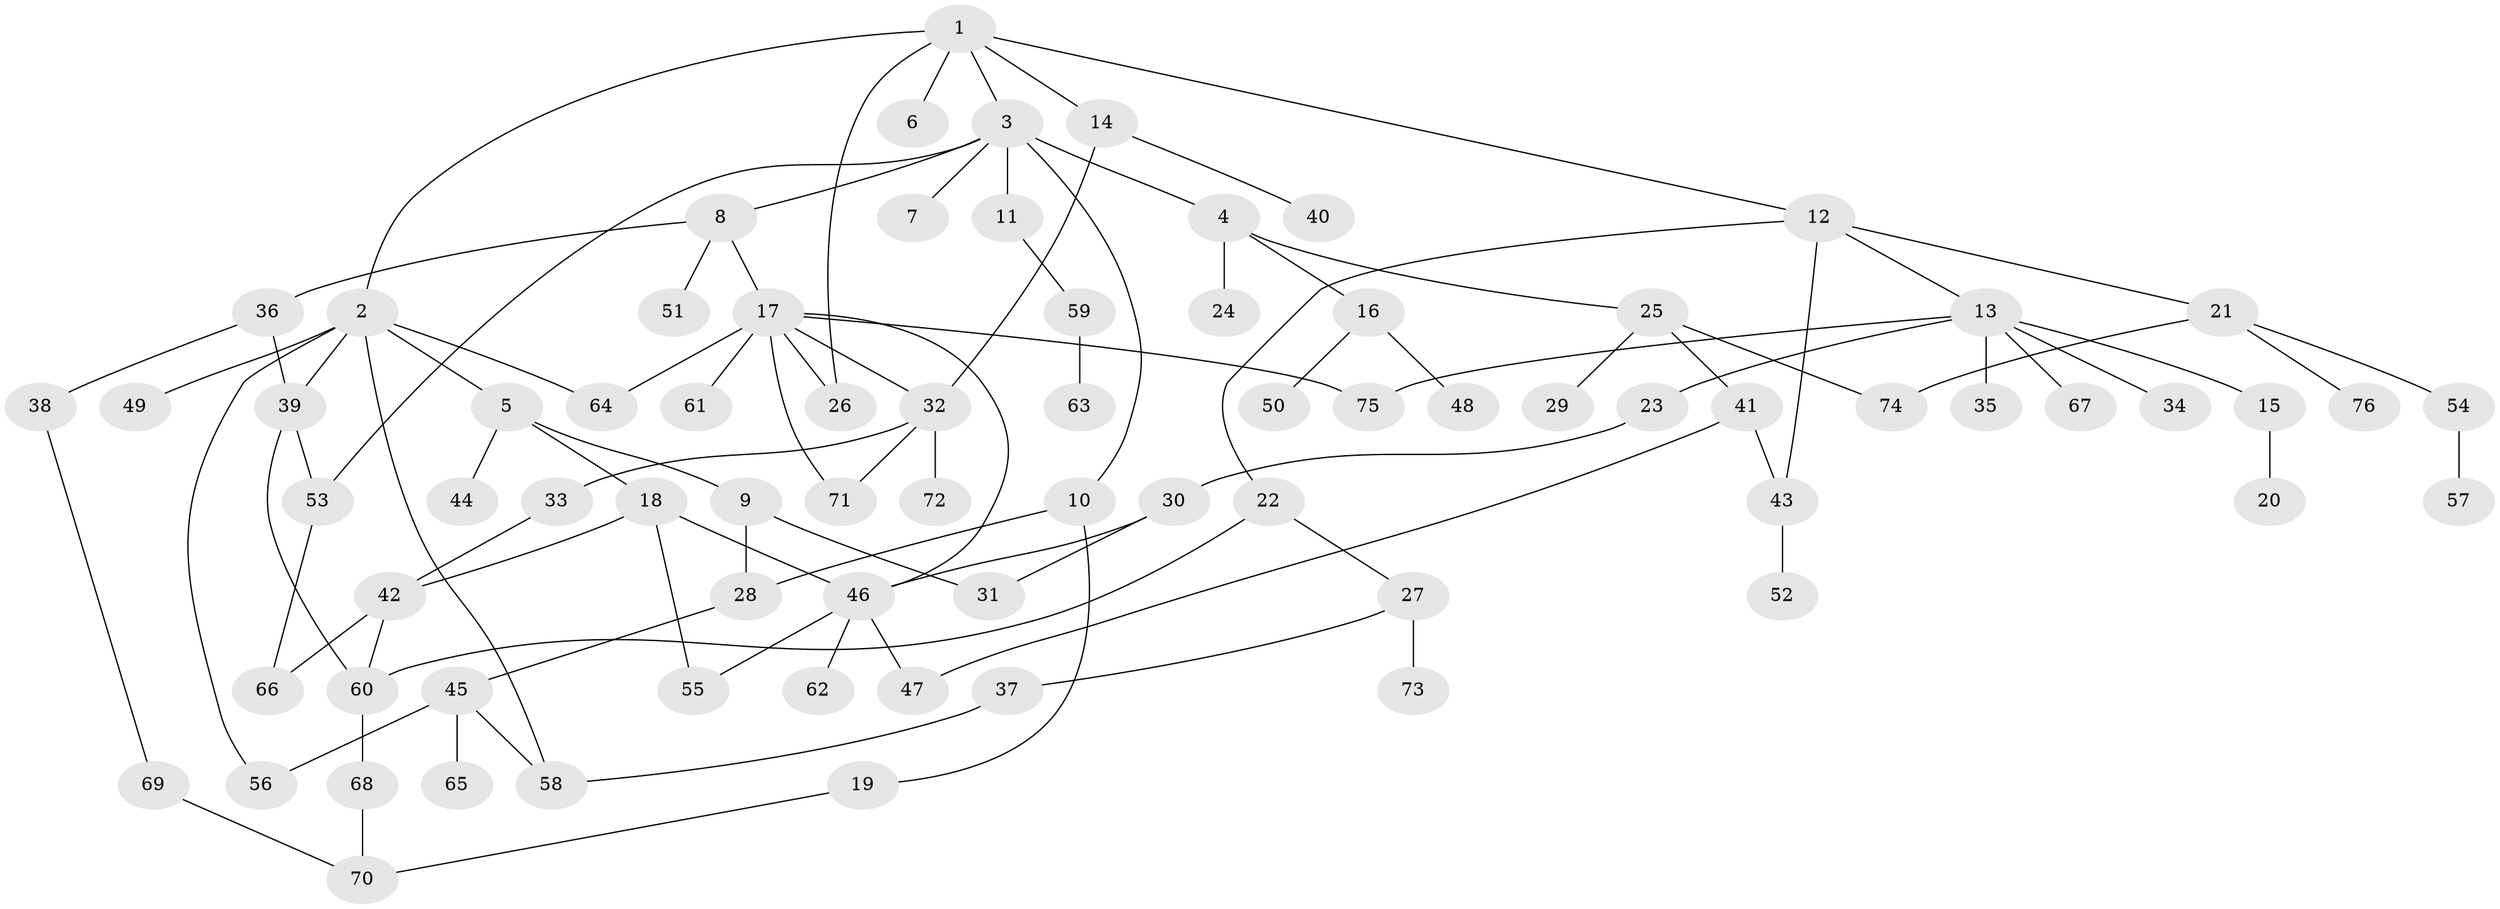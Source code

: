 // coarse degree distribution, {7: 0.05660377358490566, 9: 0.018867924528301886, 5: 0.03773584905660377, 6: 0.07547169811320754, 1: 0.41509433962264153, 4: 0.05660377358490566, 3: 0.1509433962264151, 2: 0.16981132075471697, 10: 0.018867924528301886}
// Generated by graph-tools (version 1.1) at 2025/41/03/06/25 10:41:27]
// undirected, 76 vertices, 99 edges
graph export_dot {
graph [start="1"]
  node [color=gray90,style=filled];
  1;
  2;
  3;
  4;
  5;
  6;
  7;
  8;
  9;
  10;
  11;
  12;
  13;
  14;
  15;
  16;
  17;
  18;
  19;
  20;
  21;
  22;
  23;
  24;
  25;
  26;
  27;
  28;
  29;
  30;
  31;
  32;
  33;
  34;
  35;
  36;
  37;
  38;
  39;
  40;
  41;
  42;
  43;
  44;
  45;
  46;
  47;
  48;
  49;
  50;
  51;
  52;
  53;
  54;
  55;
  56;
  57;
  58;
  59;
  60;
  61;
  62;
  63;
  64;
  65;
  66;
  67;
  68;
  69;
  70;
  71;
  72;
  73;
  74;
  75;
  76;
  1 -- 2;
  1 -- 3;
  1 -- 6;
  1 -- 12;
  1 -- 14;
  1 -- 26;
  2 -- 5;
  2 -- 49;
  2 -- 56;
  2 -- 64;
  2 -- 58;
  2 -- 39;
  3 -- 4;
  3 -- 7;
  3 -- 8;
  3 -- 10;
  3 -- 11;
  3 -- 53;
  4 -- 16;
  4 -- 24;
  4 -- 25;
  5 -- 9;
  5 -- 18;
  5 -- 44;
  8 -- 17;
  8 -- 36;
  8 -- 51;
  9 -- 28;
  9 -- 31;
  10 -- 19;
  10 -- 28;
  11 -- 59;
  12 -- 13;
  12 -- 21;
  12 -- 22;
  12 -- 43;
  13 -- 15;
  13 -- 23;
  13 -- 34;
  13 -- 35;
  13 -- 67;
  13 -- 75;
  14 -- 40;
  14 -- 32;
  15 -- 20;
  16 -- 48;
  16 -- 50;
  17 -- 32;
  17 -- 61;
  17 -- 71;
  17 -- 46;
  17 -- 75;
  17 -- 26;
  17 -- 64;
  18 -- 42;
  18 -- 55;
  18 -- 46;
  19 -- 70;
  21 -- 54;
  21 -- 76;
  21 -- 74;
  22 -- 27;
  22 -- 60;
  23 -- 30;
  25 -- 29;
  25 -- 41;
  25 -- 74;
  27 -- 37;
  27 -- 73;
  28 -- 45;
  30 -- 46;
  30 -- 31;
  32 -- 33;
  32 -- 71;
  32 -- 72;
  33 -- 42;
  36 -- 38;
  36 -- 39;
  37 -- 58;
  38 -- 69;
  39 -- 60;
  39 -- 53;
  41 -- 47;
  41 -- 43;
  42 -- 60;
  42 -- 66;
  43 -- 52;
  45 -- 58;
  45 -- 65;
  45 -- 56;
  46 -- 62;
  46 -- 55;
  46 -- 47;
  53 -- 66;
  54 -- 57;
  59 -- 63;
  60 -- 68;
  68 -- 70;
  69 -- 70;
}
